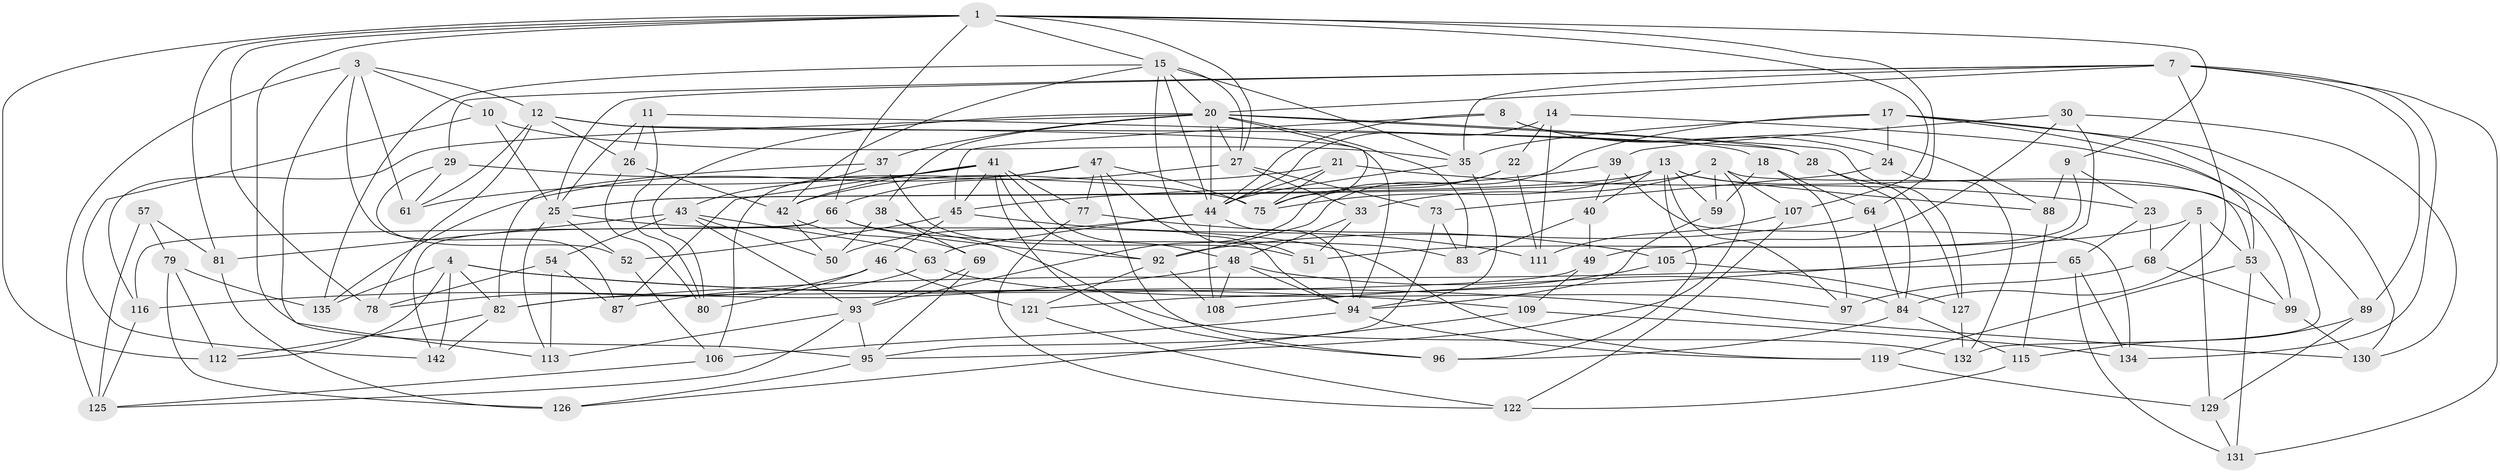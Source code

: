 // original degree distribution, {4: 1.0}
// Generated by graph-tools (version 1.1) at 2025/20/03/04/25 18:20:47]
// undirected, 99 vertices, 240 edges
graph export_dot {
graph [start="1"]
  node [color=gray90,style=filled];
  1 [super="+32+118"];
  2 [super="+55"];
  3 [super="+36"];
  4 [super="+6"];
  5;
  7 [super="+128+141"];
  8;
  9;
  10;
  11;
  12 [super="+139"];
  13 [super="+34+19"];
  14;
  15 [super="+101+16"];
  17 [super="+62"];
  18;
  20 [super="+117+56+136"];
  21;
  22;
  23;
  24;
  25 [super="+91+31"];
  26;
  27 [super="+120"];
  28;
  29;
  30;
  33;
  35 [super="+74"];
  37;
  38;
  39;
  40;
  41 [super="+100+98"];
  42 [super="+58"];
  43 [super="+71"];
  44 [super="+60"];
  45 [super="+72"];
  46;
  47 [super="+86"];
  48 [super="+67"];
  49;
  50;
  51;
  52;
  53 [super="+123"];
  54;
  57;
  59;
  61;
  63;
  64;
  65;
  66 [super="+70"];
  68;
  69;
  73;
  75 [super="+124"];
  77;
  78;
  79;
  80;
  81;
  82 [super="+90"];
  83;
  84 [super="+85"];
  87;
  88;
  89;
  92 [super="+110"];
  93 [super="+103"];
  94 [super="+114+140"];
  95 [super="+104"];
  96;
  97;
  99;
  105;
  106;
  107;
  108;
  109;
  111;
  112;
  113;
  115;
  116;
  119;
  121;
  122;
  125 [super="+133"];
  126;
  127;
  129;
  130;
  131;
  132;
  134;
  135;
  142;
  1 -- 78;
  1 -- 15;
  1 -- 112;
  1 -- 64;
  1 -- 81;
  1 -- 107;
  1 -- 27;
  1 -- 9;
  1 -- 66;
  1 -- 95;
  2 -- 95;
  2 -- 107;
  2 -- 59;
  2 -- 33;
  2 -- 53;
  2 -- 25;
  3 -- 12;
  3 -- 113;
  3 -- 10;
  3 -- 61;
  3 -- 87;
  3 -- 125;
  4 -- 135;
  4 -- 82;
  4 -- 112;
  4 -- 130;
  4 -- 109;
  4 -- 142;
  5 -- 129;
  5 -- 68;
  5 -- 51;
  5 -- 53;
  7 -- 89;
  7 -- 35;
  7 -- 131;
  7 -- 84;
  7 -- 29;
  7 -- 25;
  7 -- 20;
  7 -- 134;
  8 -- 24;
  8 -- 88;
  8 -- 45;
  8 -- 44;
  9 -- 23;
  9 -- 49;
  9 -- 88;
  10 -- 142;
  10 -- 35;
  10 -- 25;
  11 -- 28;
  11 -- 80;
  11 -- 26;
  11 -- 25;
  12 -- 26;
  12 -- 18;
  12 -- 61;
  12 -- 78;
  12 -- 94;
  13 -- 40;
  13 -- 96;
  13 -- 88;
  13 -- 59;
  13 -- 97;
  13 -- 99;
  13 -- 25;
  13 -- 75;
  14 -- 89;
  14 -- 111;
  14 -- 22;
  14 -- 44;
  15 -- 51;
  15 -- 135;
  15 -- 42;
  15 -- 20;
  15 -- 35;
  15 -- 27;
  15 -- 44;
  17 -- 130;
  17 -- 24;
  17 -- 35;
  17 -- 132;
  17 -- 53;
  17 -- 92;
  18 -- 97;
  18 -- 64;
  18 -- 59;
  20 -- 127;
  20 -- 80;
  20 -- 116;
  20 -- 37;
  20 -- 38;
  20 -- 28;
  20 -- 83;
  20 -- 27;
  20 -- 44;
  20 -- 75;
  21 -- 23;
  21 -- 42;
  21 -- 44;
  21 -- 75;
  22 -- 75;
  22 -- 111;
  22 -- 93;
  23 -- 65;
  23 -- 68;
  24 -- 73;
  24 -- 132;
  25 -- 119;
  25 -- 52;
  25 -- 113;
  26 -- 42;
  26 -- 80;
  27 -- 33;
  27 -- 73;
  27 -- 66;
  28 -- 127;
  28 -- 84;
  29 -- 75;
  29 -- 61;
  29 -- 52;
  30 -- 121;
  30 -- 39;
  30 -- 105;
  30 -- 130;
  33 -- 51;
  33 -- 48;
  35 -- 94;
  35 -- 44;
  37 -- 51;
  37 -- 82;
  37 -- 43;
  38 -- 50;
  38 -- 132;
  38 -- 69;
  39 -- 40;
  39 -- 134;
  39 -- 45;
  40 -- 49;
  40 -- 83;
  41 -- 77;
  41 -- 96;
  41 -- 92;
  41 -- 45;
  41 -- 87;
  41 -- 48;
  41 -- 42;
  41 -- 61;
  42 -- 69;
  42 -- 50;
  43 -- 63;
  43 -- 54;
  43 -- 93;
  43 -- 81;
  43 -- 50;
  44 -- 63;
  44 -- 94;
  44 -- 108;
  44 -- 50;
  45 -- 46;
  45 -- 111;
  45 -- 52;
  46 -- 80;
  46 -- 121;
  46 -- 78;
  47 -- 75;
  47 -- 77;
  47 -- 135;
  47 -- 96;
  47 -- 106;
  47 -- 94;
  48 -- 94;
  48 -- 108;
  48 -- 116;
  48 -- 84;
  49 -- 109;
  49 -- 82;
  52 -- 106;
  53 -- 131;
  53 -- 119;
  53 -- 99;
  54 -- 87;
  54 -- 78;
  54 -- 113;
  57 -- 79;
  57 -- 125 [weight=2];
  57 -- 81;
  59 -- 94;
  63 -- 97;
  63 -- 87;
  64 -- 92;
  64 -- 84;
  65 -- 134;
  65 -- 131;
  65 -- 82;
  66 -- 83;
  66 -- 116;
  66 -- 142;
  66 -- 92;
  68 -- 97;
  68 -- 99;
  69 -- 95;
  69 -- 93;
  73 -- 95;
  73 -- 83;
  77 -- 122;
  77 -- 105;
  79 -- 126;
  79 -- 112;
  79 -- 135;
  81 -- 126;
  82 -- 142;
  82 -- 112;
  84 -- 115;
  84 -- 96;
  88 -- 115;
  89 -- 129;
  89 -- 115;
  92 -- 121;
  92 -- 108;
  93 -- 125;
  93 -- 113;
  93 -- 95;
  94 -- 106;
  94 -- 119;
  95 -- 126;
  99 -- 130;
  105 -- 127;
  105 -- 108;
  106 -- 125;
  107 -- 122;
  107 -- 111;
  109 -- 126;
  109 -- 134;
  115 -- 122;
  116 -- 125;
  119 -- 129;
  121 -- 122;
  127 -- 132;
  129 -- 131;
}
